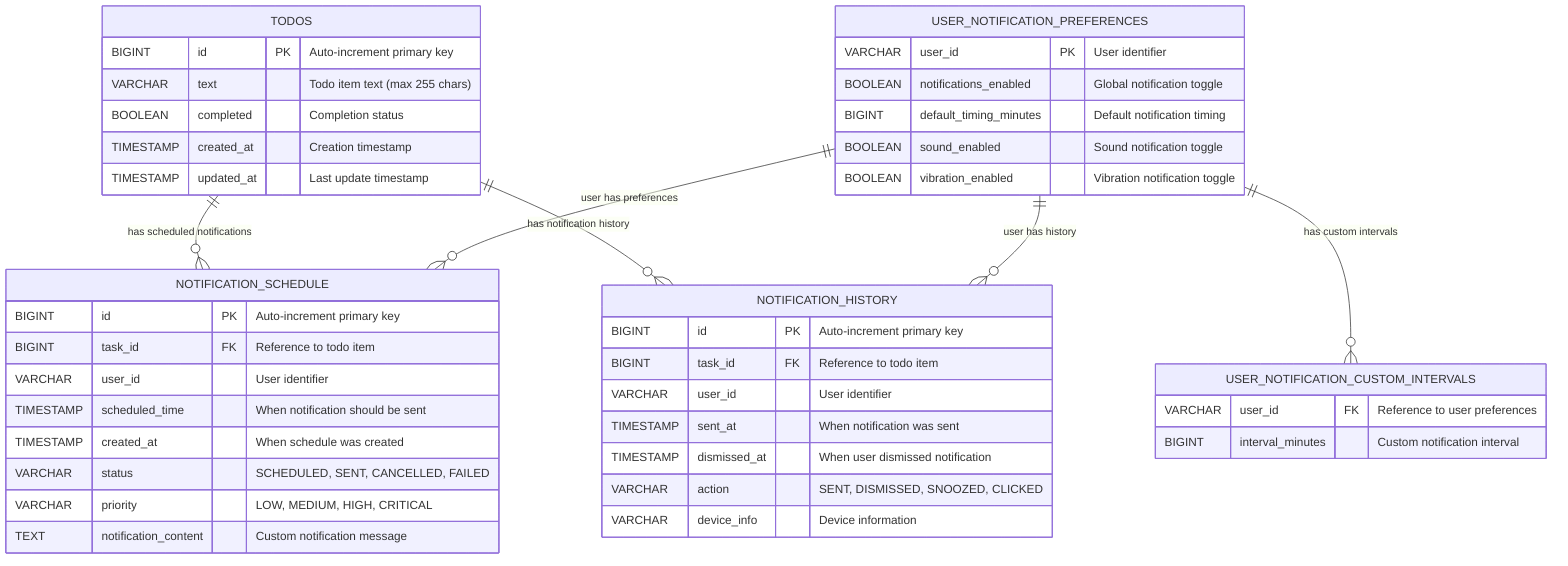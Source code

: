 erDiagram
    TODOS {
        BIGINT id PK "Auto-increment primary key"
        VARCHAR text "Todo item text (max 255 chars)"
        BOOLEAN completed "Completion status"
        TIMESTAMP created_at "Creation timestamp"
        TIMESTAMP updated_at "Last update timestamp"
    }
    
    NOTIFICATION_SCHEDULE {
        BIGINT id PK "Auto-increment primary key"
        BIGINT task_id FK "Reference to todo item"
        VARCHAR user_id "User identifier"
        TIMESTAMP scheduled_time "When notification should be sent"
        TIMESTAMP created_at "When schedule was created"
        VARCHAR status "SCHEDULED, SENT, CANCELLED, FAILED"
        VARCHAR priority "LOW, MEDIUM, HIGH, CRITICAL"
        TEXT notification_content "Custom notification message"
    }
    
    NOTIFICATION_HISTORY {
        BIGINT id PK "Auto-increment primary key"
        BIGINT task_id FK "Reference to todo item"
        VARCHAR user_id "User identifier"
        TIMESTAMP sent_at "When notification was sent"
        TIMESTAMP dismissed_at "When user dismissed notification"
        VARCHAR action "SENT, DISMISSED, SNOOZED, CLICKED"
        VARCHAR device_info "Device information"
    }
    
    USER_NOTIFICATION_PREFERENCES {
        VARCHAR user_id PK "User identifier"
        BOOLEAN notifications_enabled "Global notification toggle"
        BIGINT default_timing_minutes "Default notification timing"
        BOOLEAN sound_enabled "Sound notification toggle"
        BOOLEAN vibration_enabled "Vibration notification toggle"
    }
    
    USER_NOTIFICATION_CUSTOM_INTERVALS {
        VARCHAR user_id FK "Reference to user preferences"
        BIGINT interval_minutes "Custom notification interval"
    }

    %% Relationships
    TODOS ||--o{ NOTIFICATION_SCHEDULE : "has scheduled notifications"
    TODOS ||--o{ NOTIFICATION_HISTORY : "has notification history"
    USER_NOTIFICATION_PREFERENCES ||--o{ USER_NOTIFICATION_CUSTOM_INTERVALS : "has custom intervals"
    USER_NOTIFICATION_PREFERENCES ||--o{ NOTIFICATION_SCHEDULE : "user has preferences"
    USER_NOTIFICATION_PREFERENCES ||--o{ NOTIFICATION_HISTORY : "user has history"